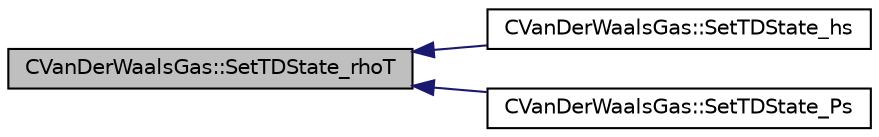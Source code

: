 digraph "CVanDerWaalsGas::SetTDState_rhoT"
{
  edge [fontname="Helvetica",fontsize="10",labelfontname="Helvetica",labelfontsize="10"];
  node [fontname="Helvetica",fontsize="10",shape=record];
  rankdir="LR";
  Node41 [label="CVanDerWaalsGas::SetTDState_rhoT",height=0.2,width=0.4,color="black", fillcolor="grey75", style="filled", fontcolor="black"];
  Node41 -> Node42 [dir="back",color="midnightblue",fontsize="10",style="solid",fontname="Helvetica"];
  Node42 [label="CVanDerWaalsGas::SetTDState_hs",height=0.2,width=0.4,color="black", fillcolor="white", style="filled",URL="$class_c_van_der_waals_gas.html#ac77c1f24147725d333efb2cdeef78133",tooltip="Set the Dimensionless state using Enthalpy and Entropy. "];
  Node41 -> Node43 [dir="back",color="midnightblue",fontsize="10",style="solid",fontname="Helvetica"];
  Node43 [label="CVanDerWaalsGas::SetTDState_Ps",height=0.2,width=0.4,color="black", fillcolor="white", style="filled",URL="$class_c_van_der_waals_gas.html#adf1f329c457233bfa96ad86aba06f9e6",tooltip="Set the Dimensionless State using Pressure and Entropy. "];
}

